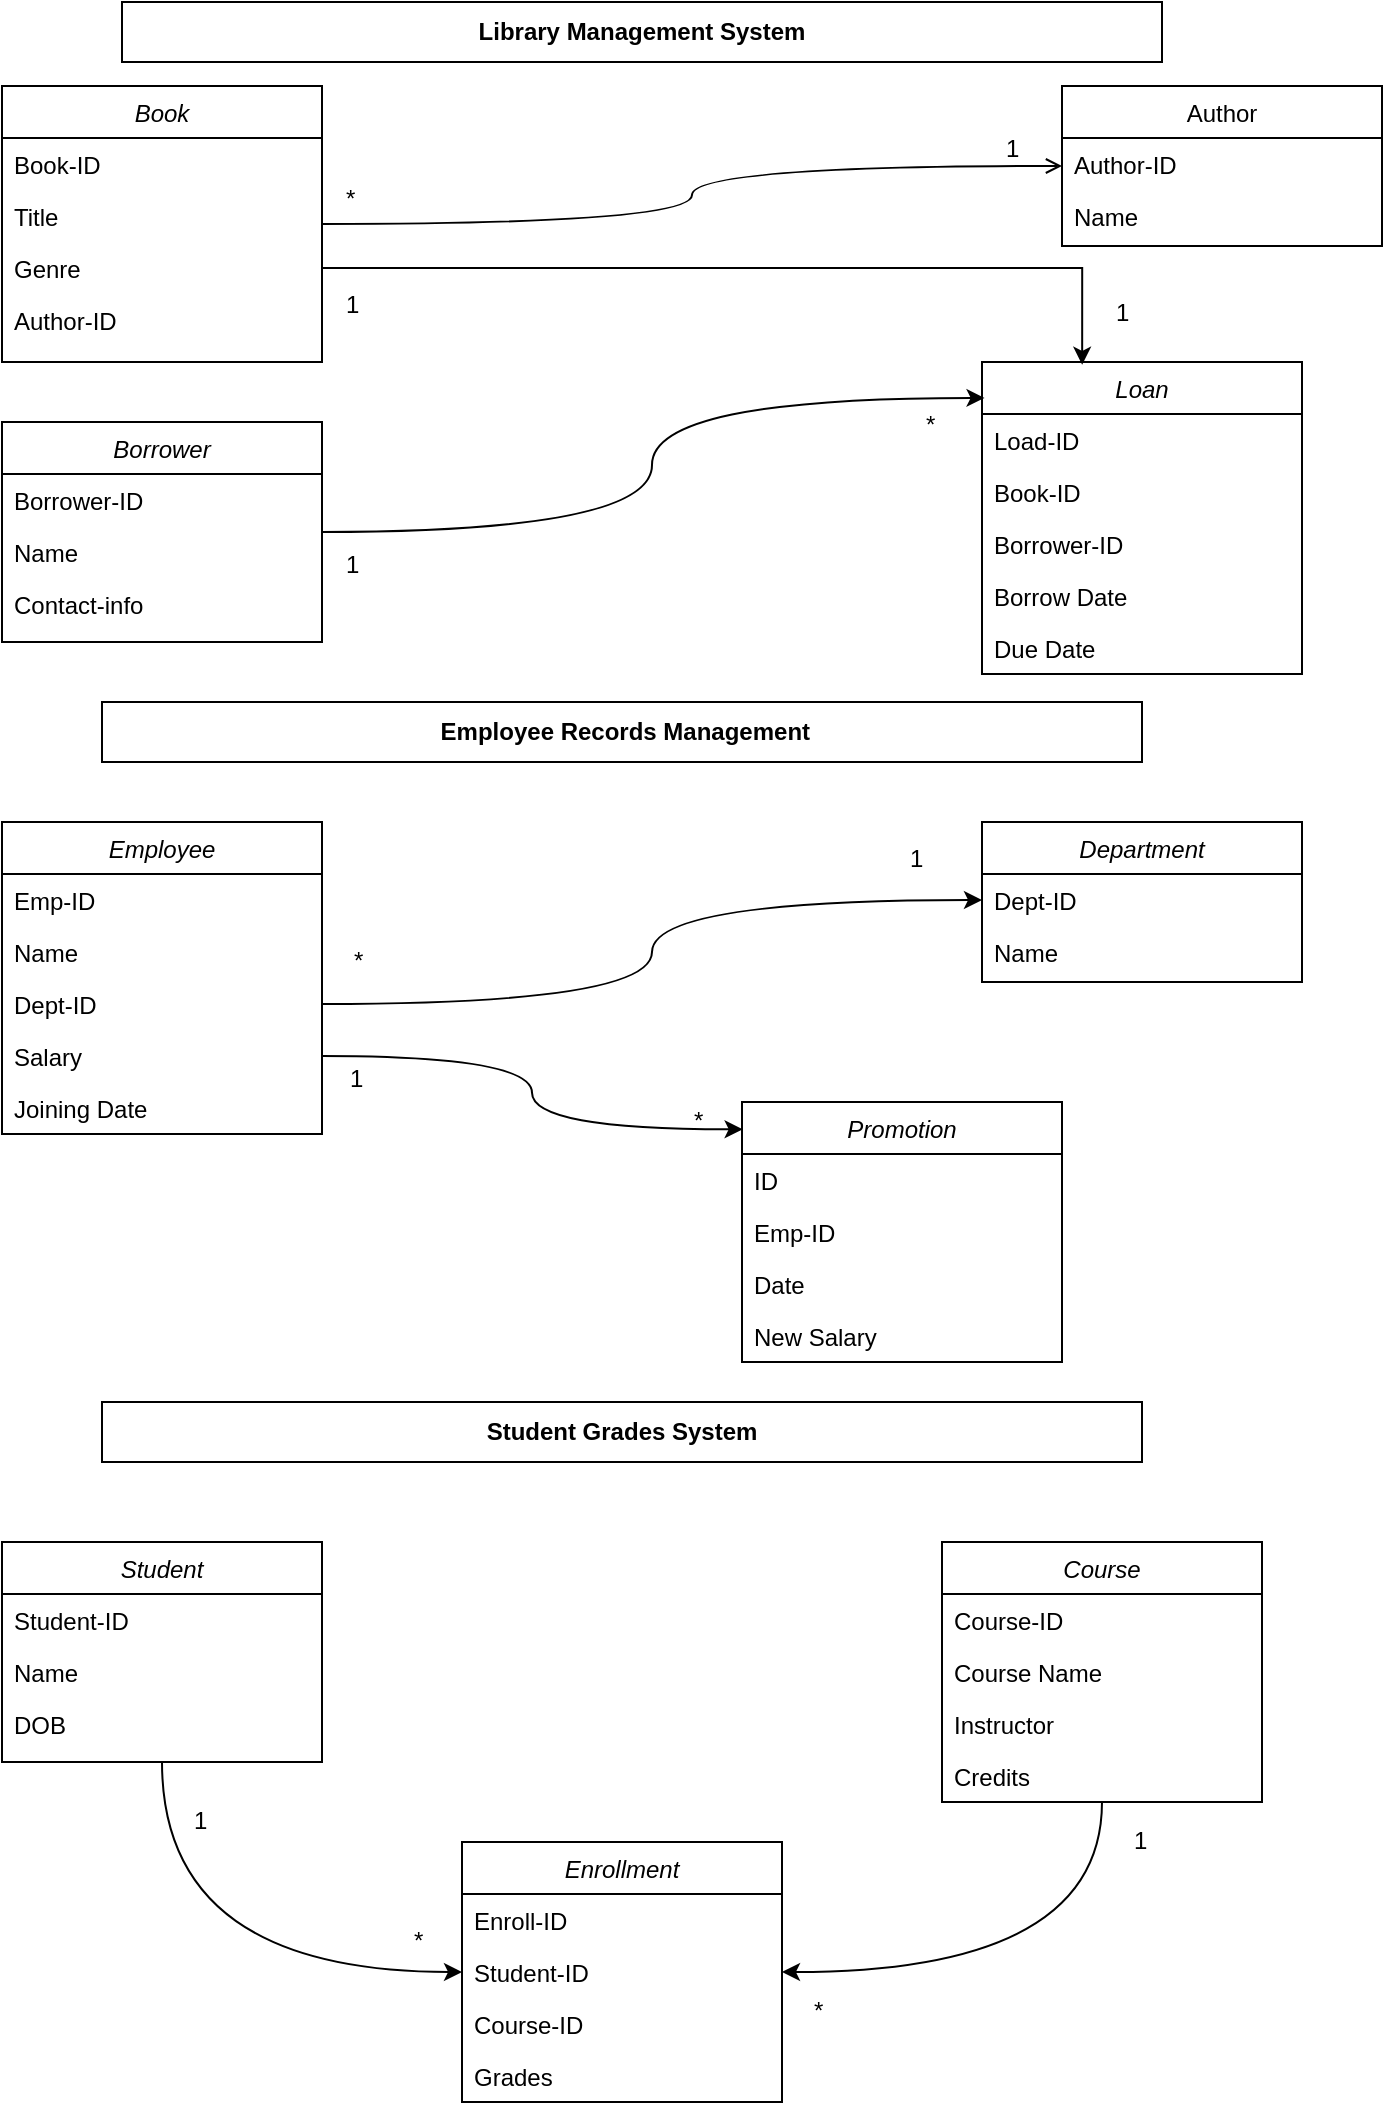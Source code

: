 <mxfile version="26.1.0">
  <diagram id="C5RBs43oDa-KdzZeNtuy" name="Page-1">
    <mxGraphModel grid="1" page="1" gridSize="10" guides="1" tooltips="1" connect="1" arrows="1" fold="1" pageScale="1" pageWidth="827" pageHeight="1169" math="0" shadow="0">
      <root>
        <mxCell id="WIyWlLk6GJQsqaUBKTNV-0" />
        <mxCell id="WIyWlLk6GJQsqaUBKTNV-1" parent="WIyWlLk6GJQsqaUBKTNV-0" />
        <mxCell id="zkfFHV4jXpPFQw0GAbJ--0" value="Book" style="swimlane;fontStyle=2;align=center;verticalAlign=top;childLayout=stackLayout;horizontal=1;startSize=26;horizontalStack=0;resizeParent=1;resizeLast=0;collapsible=1;marginBottom=0;rounded=0;shadow=0;strokeWidth=1;" vertex="1" parent="WIyWlLk6GJQsqaUBKTNV-1">
          <mxGeometry x="80" y="52" width="160" height="138" as="geometry">
            <mxRectangle x="230" y="140" width="160" height="26" as="alternateBounds" />
          </mxGeometry>
        </mxCell>
        <mxCell id="zkfFHV4jXpPFQw0GAbJ--1" value="Book-ID" style="text;align=left;verticalAlign=top;spacingLeft=4;spacingRight=4;overflow=hidden;rotatable=0;points=[[0,0.5],[1,0.5]];portConstraint=eastwest;" vertex="1" parent="zkfFHV4jXpPFQw0GAbJ--0">
          <mxGeometry y="26" width="160" height="26" as="geometry" />
        </mxCell>
        <mxCell id="zkfFHV4jXpPFQw0GAbJ--2" value="Title" style="text;align=left;verticalAlign=top;spacingLeft=4;spacingRight=4;overflow=hidden;rotatable=0;points=[[0,0.5],[1,0.5]];portConstraint=eastwest;rounded=0;shadow=0;html=0;" vertex="1" parent="zkfFHV4jXpPFQw0GAbJ--0">
          <mxGeometry y="52" width="160" height="26" as="geometry" />
        </mxCell>
        <mxCell id="zkfFHV4jXpPFQw0GAbJ--3" value="Genre" style="text;align=left;verticalAlign=top;spacingLeft=4;spacingRight=4;overflow=hidden;rotatable=0;points=[[0,0.5],[1,0.5]];portConstraint=eastwest;rounded=0;shadow=0;html=0;" vertex="1" parent="zkfFHV4jXpPFQw0GAbJ--0">
          <mxGeometry y="78" width="160" height="26" as="geometry" />
        </mxCell>
        <mxCell id="gfVtIdkBbzGBK2X1w4uf-0" value="Author-ID" style="text;align=left;verticalAlign=top;spacingLeft=4;spacingRight=4;overflow=hidden;rotatable=0;points=[[0,0.5],[1,0.5]];portConstraint=eastwest;rounded=0;shadow=0;html=0;" vertex="1" parent="zkfFHV4jXpPFQw0GAbJ--0">
          <mxGeometry y="104" width="160" height="26" as="geometry" />
        </mxCell>
        <mxCell id="zkfFHV4jXpPFQw0GAbJ--17" value="Author" style="swimlane;fontStyle=0;align=center;verticalAlign=top;childLayout=stackLayout;horizontal=1;startSize=26;horizontalStack=0;resizeParent=1;resizeLast=0;collapsible=1;marginBottom=0;rounded=0;shadow=0;strokeWidth=1;" vertex="1" parent="WIyWlLk6GJQsqaUBKTNV-1">
          <mxGeometry x="610" y="52" width="160" height="80" as="geometry">
            <mxRectangle x="550" y="140" width="160" height="26" as="alternateBounds" />
          </mxGeometry>
        </mxCell>
        <mxCell id="zkfFHV4jXpPFQw0GAbJ--18" value="Author-ID" style="text;align=left;verticalAlign=top;spacingLeft=4;spacingRight=4;overflow=hidden;rotatable=0;points=[[0,0.5],[1,0.5]];portConstraint=eastwest;" vertex="1" parent="zkfFHV4jXpPFQw0GAbJ--17">
          <mxGeometry y="26" width="160" height="26" as="geometry" />
        </mxCell>
        <mxCell id="zkfFHV4jXpPFQw0GAbJ--19" value="Name" style="text;align=left;verticalAlign=top;spacingLeft=4;spacingRight=4;overflow=hidden;rotatable=0;points=[[0,0.5],[1,0.5]];portConstraint=eastwest;rounded=0;shadow=0;html=0;" vertex="1" parent="zkfFHV4jXpPFQw0GAbJ--17">
          <mxGeometry y="52" width="160" height="26" as="geometry" />
        </mxCell>
        <mxCell id="zkfFHV4jXpPFQw0GAbJ--26" value="" style="endArrow=open;shadow=0;strokeWidth=1;rounded=0;endFill=1;elbow=vertical;edgeStyle=orthogonalEdgeStyle;curved=1;" edge="1" parent="WIyWlLk6GJQsqaUBKTNV-1" source="zkfFHV4jXpPFQw0GAbJ--0" target="zkfFHV4jXpPFQw0GAbJ--17">
          <mxGeometry x="0.5" y="41" relative="1" as="geometry">
            <mxPoint x="380" y="192" as="sourcePoint" />
            <mxPoint x="540" y="192" as="targetPoint" />
            <mxPoint x="-40" y="32" as="offset" />
          </mxGeometry>
        </mxCell>
        <mxCell id="zkfFHV4jXpPFQw0GAbJ--27" value="*" style="resizable=0;align=left;verticalAlign=bottom;labelBackgroundColor=none;fontSize=12;" connectable="0" vertex="1" parent="zkfFHV4jXpPFQw0GAbJ--26">
          <mxGeometry x="-1" relative="1" as="geometry">
            <mxPoint x="10" y="-4" as="offset" />
          </mxGeometry>
        </mxCell>
        <mxCell id="gfVtIdkBbzGBK2X1w4uf-2" value="Borrower" style="swimlane;fontStyle=2;align=center;verticalAlign=top;childLayout=stackLayout;horizontal=1;startSize=26;horizontalStack=0;resizeParent=1;resizeLast=0;collapsible=1;marginBottom=0;rounded=0;shadow=0;strokeWidth=1;" vertex="1" parent="WIyWlLk6GJQsqaUBKTNV-1">
          <mxGeometry x="80" y="220" width="160" height="110" as="geometry">
            <mxRectangle x="230" y="140" width="160" height="26" as="alternateBounds" />
          </mxGeometry>
        </mxCell>
        <mxCell id="gfVtIdkBbzGBK2X1w4uf-3" value="Borrower-ID" style="text;align=left;verticalAlign=top;spacingLeft=4;spacingRight=4;overflow=hidden;rotatable=0;points=[[0,0.5],[1,0.5]];portConstraint=eastwest;" vertex="1" parent="gfVtIdkBbzGBK2X1w4uf-2">
          <mxGeometry y="26" width="160" height="26" as="geometry" />
        </mxCell>
        <mxCell id="gfVtIdkBbzGBK2X1w4uf-4" value="Name" style="text;align=left;verticalAlign=top;spacingLeft=4;spacingRight=4;overflow=hidden;rotatable=0;points=[[0,0.5],[1,0.5]];portConstraint=eastwest;rounded=0;shadow=0;html=0;" vertex="1" parent="gfVtIdkBbzGBK2X1w4uf-2">
          <mxGeometry y="52" width="160" height="26" as="geometry" />
        </mxCell>
        <mxCell id="gfVtIdkBbzGBK2X1w4uf-5" value="Contact-info" style="text;align=left;verticalAlign=top;spacingLeft=4;spacingRight=4;overflow=hidden;rotatable=0;points=[[0,0.5],[1,0.5]];portConstraint=eastwest;rounded=0;shadow=0;html=0;" vertex="1" parent="gfVtIdkBbzGBK2X1w4uf-2">
          <mxGeometry y="78" width="160" height="26" as="geometry" />
        </mxCell>
        <mxCell id="gfVtIdkBbzGBK2X1w4uf-7" value="Loan" style="swimlane;fontStyle=2;align=center;verticalAlign=top;childLayout=stackLayout;horizontal=1;startSize=26;horizontalStack=0;resizeParent=1;resizeLast=0;collapsible=1;marginBottom=0;rounded=0;shadow=0;strokeWidth=1;" vertex="1" parent="WIyWlLk6GJQsqaUBKTNV-1">
          <mxGeometry x="570" y="190" width="160" height="156" as="geometry">
            <mxRectangle x="230" y="140" width="160" height="26" as="alternateBounds" />
          </mxGeometry>
        </mxCell>
        <mxCell id="gfVtIdkBbzGBK2X1w4uf-8" value="Load-ID" style="text;align=left;verticalAlign=top;spacingLeft=4;spacingRight=4;overflow=hidden;rotatable=0;points=[[0,0.5],[1,0.5]];portConstraint=eastwest;" vertex="1" parent="gfVtIdkBbzGBK2X1w4uf-7">
          <mxGeometry y="26" width="160" height="26" as="geometry" />
        </mxCell>
        <mxCell id="gfVtIdkBbzGBK2X1w4uf-9" value="Book-ID" style="text;align=left;verticalAlign=top;spacingLeft=4;spacingRight=4;overflow=hidden;rotatable=0;points=[[0,0.5],[1,0.5]];portConstraint=eastwest;rounded=0;shadow=0;html=0;" vertex="1" parent="gfVtIdkBbzGBK2X1w4uf-7">
          <mxGeometry y="52" width="160" height="26" as="geometry" />
        </mxCell>
        <mxCell id="gfVtIdkBbzGBK2X1w4uf-13" value="Borrower-ID" style="text;align=left;verticalAlign=top;spacingLeft=4;spacingRight=4;overflow=hidden;rotatable=0;points=[[0,0.5],[1,0.5]];portConstraint=eastwest;rounded=0;shadow=0;html=0;" vertex="1" parent="gfVtIdkBbzGBK2X1w4uf-7">
          <mxGeometry y="78" width="160" height="26" as="geometry" />
        </mxCell>
        <mxCell id="gfVtIdkBbzGBK2X1w4uf-12" value="Borrow Date" style="text;align=left;verticalAlign=top;spacingLeft=4;spacingRight=4;overflow=hidden;rotatable=0;points=[[0,0.5],[1,0.5]];portConstraint=eastwest;rounded=0;shadow=0;html=0;" vertex="1" parent="gfVtIdkBbzGBK2X1w4uf-7">
          <mxGeometry y="104" width="160" height="26" as="geometry" />
        </mxCell>
        <mxCell id="gfVtIdkBbzGBK2X1w4uf-14" value="Due Date" style="text;align=left;verticalAlign=top;spacingLeft=4;spacingRight=4;overflow=hidden;rotatable=0;points=[[0,0.5],[1,0.5]];portConstraint=eastwest;rounded=0;shadow=0;html=0;" vertex="1" parent="gfVtIdkBbzGBK2X1w4uf-7">
          <mxGeometry y="130" width="160" height="26" as="geometry" />
        </mxCell>
        <mxCell id="gfVtIdkBbzGBK2X1w4uf-15" value="1" style="resizable=0;align=left;verticalAlign=bottom;labelBackgroundColor=none;fontSize=12;" connectable="0" vertex="1" parent="WIyWlLk6GJQsqaUBKTNV-1">
          <mxGeometry x="580" y="92" as="geometry" />
        </mxCell>
        <mxCell id="gfVtIdkBbzGBK2X1w4uf-16" style="edgeStyle=orthogonalEdgeStyle;rounded=0;orthogonalLoop=1;jettySize=auto;html=1;entryX=0.008;entryY=0.115;entryDx=0;entryDy=0;entryPerimeter=0;curved=1;" edge="1" parent="WIyWlLk6GJQsqaUBKTNV-1" source="gfVtIdkBbzGBK2X1w4uf-2" target="gfVtIdkBbzGBK2X1w4uf-7">
          <mxGeometry relative="1" as="geometry" />
        </mxCell>
        <mxCell id="4DJhH4v35F-AQ_P_sIas-3" value="1" style="resizable=0;align=left;verticalAlign=bottom;labelBackgroundColor=none;fontSize=12;" connectable="0" vertex="1" parent="WIyWlLk6GJQsqaUBKTNV-1">
          <mxGeometry x="250" y="300" as="geometry" />
        </mxCell>
        <mxCell id="4DJhH4v35F-AQ_P_sIas-4" value="*" style="resizable=0;align=left;verticalAlign=bottom;labelBackgroundColor=none;fontSize=12;" connectable="0" vertex="1" parent="WIyWlLk6GJQsqaUBKTNV-1">
          <mxGeometry x="540" y="230" as="geometry" />
        </mxCell>
        <mxCell id="4DJhH4v35F-AQ_P_sIas-6" style="edgeStyle=orthogonalEdgeStyle;rounded=0;orthogonalLoop=1;jettySize=auto;html=1;exitX=1;exitY=0.5;exitDx=0;exitDy=0;entryX=0.313;entryY=0.009;entryDx=0;entryDy=0;entryPerimeter=0;" edge="1" parent="WIyWlLk6GJQsqaUBKTNV-1" source="zkfFHV4jXpPFQw0GAbJ--3" target="gfVtIdkBbzGBK2X1w4uf-7">
          <mxGeometry relative="1" as="geometry" />
        </mxCell>
        <mxCell id="4DJhH4v35F-AQ_P_sIas-7" value="1" style="resizable=0;align=left;verticalAlign=bottom;labelBackgroundColor=none;fontSize=12;" connectable="0" vertex="1" parent="WIyWlLk6GJQsqaUBKTNV-1">
          <mxGeometry x="250" y="170" as="geometry" />
        </mxCell>
        <mxCell id="4DJhH4v35F-AQ_P_sIas-8" value="1" style="resizable=0;align=left;verticalAlign=bottom;labelBackgroundColor=none;fontSize=12;" connectable="0" vertex="1" parent="WIyWlLk6GJQsqaUBKTNV-1">
          <mxGeometry x="450" y="160" as="geometry">
            <mxPoint x="185" y="14" as="offset" />
          </mxGeometry>
        </mxCell>
        <mxCell id="4DJhH4v35F-AQ_P_sIas-9" value="&lt;b&gt;Library Management System&lt;br/&gt;&lt;/b&gt;" style="text;html=1;align=center;verticalAlign=middle;whiteSpace=wrap;rounded=0;strokeColor=default;" vertex="1" parent="WIyWlLk6GJQsqaUBKTNV-1">
          <mxGeometry x="140" y="10" width="520" height="30" as="geometry" />
        </mxCell>
        <mxCell id="4DJhH4v35F-AQ_P_sIas-11" value="&lt;b&gt;&amp;nbsp;Employee Records Management&lt;/b&gt;" style="text;html=1;align=center;verticalAlign=middle;whiteSpace=wrap;rounded=0;strokeColor=default;" vertex="1" parent="WIyWlLk6GJQsqaUBKTNV-1">
          <mxGeometry x="130" y="360" width="520" height="30" as="geometry" />
        </mxCell>
        <mxCell id="4DJhH4v35F-AQ_P_sIas-20" value="Employee" style="swimlane;fontStyle=2;align=center;verticalAlign=top;childLayout=stackLayout;horizontal=1;startSize=26;horizontalStack=0;resizeParent=1;resizeLast=0;collapsible=1;marginBottom=0;rounded=0;shadow=0;strokeWidth=1;" vertex="1" parent="WIyWlLk6GJQsqaUBKTNV-1">
          <mxGeometry x="80" y="420" width="160" height="156" as="geometry">
            <mxRectangle x="230" y="140" width="160" height="26" as="alternateBounds" />
          </mxGeometry>
        </mxCell>
        <mxCell id="4DJhH4v35F-AQ_P_sIas-21" value="Emp-ID" style="text;align=left;verticalAlign=top;spacingLeft=4;spacingRight=4;overflow=hidden;rotatable=0;points=[[0,0.5],[1,0.5]];portConstraint=eastwest;" vertex="1" parent="4DJhH4v35F-AQ_P_sIas-20">
          <mxGeometry y="26" width="160" height="26" as="geometry" />
        </mxCell>
        <mxCell id="4DJhH4v35F-AQ_P_sIas-22" value="Name" style="text;align=left;verticalAlign=top;spacingLeft=4;spacingRight=4;overflow=hidden;rotatable=0;points=[[0,0.5],[1,0.5]];portConstraint=eastwest;rounded=0;shadow=0;html=0;" vertex="1" parent="4DJhH4v35F-AQ_P_sIas-20">
          <mxGeometry y="52" width="160" height="26" as="geometry" />
        </mxCell>
        <mxCell id="4DJhH4v35F-AQ_P_sIas-23" value="Dept-ID" style="text;align=left;verticalAlign=top;spacingLeft=4;spacingRight=4;overflow=hidden;rotatable=0;points=[[0,0.5],[1,0.5]];portConstraint=eastwest;rounded=0;shadow=0;html=0;" vertex="1" parent="4DJhH4v35F-AQ_P_sIas-20">
          <mxGeometry y="78" width="160" height="26" as="geometry" />
        </mxCell>
        <mxCell id="4DJhH4v35F-AQ_P_sIas-24" value="Salary " style="text;align=left;verticalAlign=top;spacingLeft=4;spacingRight=4;overflow=hidden;rotatable=0;points=[[0,0.5],[1,0.5]];portConstraint=eastwest;rounded=0;shadow=0;html=0;" vertex="1" parent="4DJhH4v35F-AQ_P_sIas-20">
          <mxGeometry y="104" width="160" height="26" as="geometry" />
        </mxCell>
        <mxCell id="4DJhH4v35F-AQ_P_sIas-25" value="Joining Date" style="text;align=left;verticalAlign=top;spacingLeft=4;spacingRight=4;overflow=hidden;rotatable=0;points=[[0,0.5],[1,0.5]];portConstraint=eastwest;rounded=0;shadow=0;html=0;" vertex="1" parent="4DJhH4v35F-AQ_P_sIas-20">
          <mxGeometry y="130" width="160" height="26" as="geometry" />
        </mxCell>
        <mxCell id="4DJhH4v35F-AQ_P_sIas-26" value="Department" style="swimlane;fontStyle=2;align=center;verticalAlign=top;childLayout=stackLayout;horizontal=1;startSize=26;horizontalStack=0;resizeParent=1;resizeLast=0;collapsible=1;marginBottom=0;rounded=0;shadow=0;strokeWidth=1;" vertex="1" parent="WIyWlLk6GJQsqaUBKTNV-1">
          <mxGeometry x="570" y="420" width="160" height="80" as="geometry">
            <mxRectangle x="230" y="140" width="160" height="26" as="alternateBounds" />
          </mxGeometry>
        </mxCell>
        <mxCell id="4DJhH4v35F-AQ_P_sIas-27" value="Dept-ID" style="text;align=left;verticalAlign=top;spacingLeft=4;spacingRight=4;overflow=hidden;rotatable=0;points=[[0,0.5],[1,0.5]];portConstraint=eastwest;" vertex="1" parent="4DJhH4v35F-AQ_P_sIas-26">
          <mxGeometry y="26" width="160" height="26" as="geometry" />
        </mxCell>
        <mxCell id="4DJhH4v35F-AQ_P_sIas-28" value="Name" style="text;align=left;verticalAlign=top;spacingLeft=4;spacingRight=4;overflow=hidden;rotatable=0;points=[[0,0.5],[1,0.5]];portConstraint=eastwest;rounded=0;shadow=0;html=0;" vertex="1" parent="4DJhH4v35F-AQ_P_sIas-26">
          <mxGeometry y="52" width="160" height="26" as="geometry" />
        </mxCell>
        <mxCell id="4DJhH4v35F-AQ_P_sIas-32" style="edgeStyle=orthogonalEdgeStyle;rounded=0;orthogonalLoop=1;jettySize=auto;html=1;exitX=1;exitY=0.5;exitDx=0;exitDy=0;entryX=0;entryY=0.5;entryDx=0;entryDy=0;curved=1;" edge="1" parent="WIyWlLk6GJQsqaUBKTNV-1" source="4DJhH4v35F-AQ_P_sIas-23" target="4DJhH4v35F-AQ_P_sIas-27">
          <mxGeometry relative="1" as="geometry" />
        </mxCell>
        <mxCell id="4DJhH4v35F-AQ_P_sIas-34" value="1" style="resizable=0;align=left;verticalAlign=bottom;labelBackgroundColor=none;fontSize=12;" connectable="0" vertex="1" parent="WIyWlLk6GJQsqaUBKTNV-1">
          <mxGeometry x="370" y="300" as="geometry">
            <mxPoint x="162" y="147" as="offset" />
          </mxGeometry>
        </mxCell>
        <mxCell id="4DJhH4v35F-AQ_P_sIas-35" value="*" style="resizable=0;align=left;verticalAlign=bottom;labelBackgroundColor=none;fontSize=12;" connectable="0" vertex="1" parent="WIyWlLk6GJQsqaUBKTNV-1">
          <mxGeometry x="270" y="320" as="geometry">
            <mxPoint x="-16" y="178" as="offset" />
          </mxGeometry>
        </mxCell>
        <mxCell id="4DJhH4v35F-AQ_P_sIas-37" value="Promotion" style="swimlane;fontStyle=2;align=center;verticalAlign=top;childLayout=stackLayout;horizontal=1;startSize=26;horizontalStack=0;resizeParent=1;resizeLast=0;collapsible=1;marginBottom=0;rounded=0;shadow=0;strokeWidth=1;" vertex="1" parent="WIyWlLk6GJQsqaUBKTNV-1">
          <mxGeometry x="450" y="560" width="160" height="130" as="geometry">
            <mxRectangle x="230" y="140" width="160" height="26" as="alternateBounds" />
          </mxGeometry>
        </mxCell>
        <mxCell id="4DJhH4v35F-AQ_P_sIas-38" value="ID" style="text;align=left;verticalAlign=top;spacingLeft=4;spacingRight=4;overflow=hidden;rotatable=0;points=[[0,0.5],[1,0.5]];portConstraint=eastwest;" vertex="1" parent="4DJhH4v35F-AQ_P_sIas-37">
          <mxGeometry y="26" width="160" height="26" as="geometry" />
        </mxCell>
        <mxCell id="4DJhH4v35F-AQ_P_sIas-39" value="Emp-ID" style="text;align=left;verticalAlign=top;spacingLeft=4;spacingRight=4;overflow=hidden;rotatable=0;points=[[0,0.5],[1,0.5]];portConstraint=eastwest;rounded=0;shadow=0;html=0;" vertex="1" parent="4DJhH4v35F-AQ_P_sIas-37">
          <mxGeometry y="52" width="160" height="26" as="geometry" />
        </mxCell>
        <mxCell id="4DJhH4v35F-AQ_P_sIas-41" value="Date" style="text;align=left;verticalAlign=top;spacingLeft=4;spacingRight=4;overflow=hidden;rotatable=0;points=[[0,0.5],[1,0.5]];portConstraint=eastwest;rounded=0;shadow=0;html=0;" vertex="1" parent="4DJhH4v35F-AQ_P_sIas-37">
          <mxGeometry y="78" width="160" height="26" as="geometry" />
        </mxCell>
        <mxCell id="4DJhH4v35F-AQ_P_sIas-43" value="New Salary" style="text;align=left;verticalAlign=top;spacingLeft=4;spacingRight=4;overflow=hidden;rotatable=0;points=[[0,0.5],[1,0.5]];portConstraint=eastwest;rounded=0;shadow=0;html=0;" vertex="1" parent="4DJhH4v35F-AQ_P_sIas-37">
          <mxGeometry y="104" width="160" height="26" as="geometry" />
        </mxCell>
        <mxCell id="4DJhH4v35F-AQ_P_sIas-46" style="edgeStyle=orthogonalEdgeStyle;rounded=0;orthogonalLoop=1;jettySize=auto;html=1;exitX=1;exitY=0.5;exitDx=0;exitDy=0;entryX=0.002;entryY=0.105;entryDx=0;entryDy=0;entryPerimeter=0;curved=1;" edge="1" parent="WIyWlLk6GJQsqaUBKTNV-1" source="4DJhH4v35F-AQ_P_sIas-24" target="4DJhH4v35F-AQ_P_sIas-37">
          <mxGeometry relative="1" as="geometry" />
        </mxCell>
        <mxCell id="4DJhH4v35F-AQ_P_sIas-47" value="1" style="resizable=0;align=left;verticalAlign=bottom;labelBackgroundColor=none;fontSize=12;" connectable="0" vertex="1" parent="WIyWlLk6GJQsqaUBKTNV-1">
          <mxGeometry x="90" y="410" as="geometry">
            <mxPoint x="162" y="147" as="offset" />
          </mxGeometry>
        </mxCell>
        <mxCell id="4DJhH4v35F-AQ_P_sIas-48" value="*" style="resizable=0;align=left;verticalAlign=bottom;labelBackgroundColor=none;fontSize=12;" connectable="0" vertex="1" parent="WIyWlLk6GJQsqaUBKTNV-1">
          <mxGeometry x="440" y="400" as="geometry">
            <mxPoint x="-16" y="178" as="offset" />
          </mxGeometry>
        </mxCell>
        <mxCell id="4DJhH4v35F-AQ_P_sIas-49" value="&lt;b&gt;Student Grades System&lt;/b&gt;" style="text;html=1;align=center;verticalAlign=middle;whiteSpace=wrap;rounded=0;strokeColor=default;" vertex="1" parent="WIyWlLk6GJQsqaUBKTNV-1">
          <mxGeometry x="130" y="710" width="520" height="30" as="geometry" />
        </mxCell>
        <mxCell id="4DJhH4v35F-AQ_P_sIas-68" style="edgeStyle=orthogonalEdgeStyle;rounded=0;orthogonalLoop=1;jettySize=auto;html=1;exitX=0.5;exitY=1;exitDx=0;exitDy=0;entryX=0;entryY=0.5;entryDx=0;entryDy=0;curved=1;" edge="1" parent="WIyWlLk6GJQsqaUBKTNV-1" source="4DJhH4v35F-AQ_P_sIas-50" target="4DJhH4v35F-AQ_P_sIas-63">
          <mxGeometry relative="1" as="geometry" />
        </mxCell>
        <mxCell id="4DJhH4v35F-AQ_P_sIas-50" value="Student" style="swimlane;fontStyle=2;align=center;verticalAlign=top;childLayout=stackLayout;horizontal=1;startSize=26;horizontalStack=0;resizeParent=1;resizeLast=0;collapsible=1;marginBottom=0;rounded=0;shadow=0;strokeWidth=1;" vertex="1" parent="WIyWlLk6GJQsqaUBKTNV-1">
          <mxGeometry x="80" y="780" width="160" height="110" as="geometry">
            <mxRectangle x="230" y="140" width="160" height="26" as="alternateBounds" />
          </mxGeometry>
        </mxCell>
        <mxCell id="4DJhH4v35F-AQ_P_sIas-51" value="Student-ID" style="text;align=left;verticalAlign=top;spacingLeft=4;spacingRight=4;overflow=hidden;rotatable=0;points=[[0,0.5],[1,0.5]];portConstraint=eastwest;" vertex="1" parent="4DJhH4v35F-AQ_P_sIas-50">
          <mxGeometry y="26" width="160" height="26" as="geometry" />
        </mxCell>
        <mxCell id="4DJhH4v35F-AQ_P_sIas-52" value="Name" style="text;align=left;verticalAlign=top;spacingLeft=4;spacingRight=4;overflow=hidden;rotatable=0;points=[[0,0.5],[1,0.5]];portConstraint=eastwest;rounded=0;shadow=0;html=0;" vertex="1" parent="4DJhH4v35F-AQ_P_sIas-50">
          <mxGeometry y="52" width="160" height="26" as="geometry" />
        </mxCell>
        <mxCell id="4DJhH4v35F-AQ_P_sIas-53" value="DOB" style="text;align=left;verticalAlign=top;spacingLeft=4;spacingRight=4;overflow=hidden;rotatable=0;points=[[0,0.5],[1,0.5]];portConstraint=eastwest;rounded=0;shadow=0;html=0;" vertex="1" parent="4DJhH4v35F-AQ_P_sIas-50">
          <mxGeometry y="78" width="160" height="26" as="geometry" />
        </mxCell>
        <mxCell id="4DJhH4v35F-AQ_P_sIas-66" style="edgeStyle=orthogonalEdgeStyle;rounded=0;orthogonalLoop=1;jettySize=auto;html=1;entryX=1;entryY=0.5;entryDx=0;entryDy=0;curved=1;" edge="1" parent="WIyWlLk6GJQsqaUBKTNV-1" source="4DJhH4v35F-AQ_P_sIas-56" target="4DJhH4v35F-AQ_P_sIas-63">
          <mxGeometry relative="1" as="geometry" />
        </mxCell>
        <mxCell id="4DJhH4v35F-AQ_P_sIas-56" value="Course" style="swimlane;fontStyle=2;align=center;verticalAlign=top;childLayout=stackLayout;horizontal=1;startSize=26;horizontalStack=0;resizeParent=1;resizeLast=0;collapsible=1;marginBottom=0;rounded=0;shadow=0;strokeWidth=1;" vertex="1" parent="WIyWlLk6GJQsqaUBKTNV-1">
          <mxGeometry x="550" y="780" width="160" height="130" as="geometry">
            <mxRectangle x="230" y="140" width="160" height="26" as="alternateBounds" />
          </mxGeometry>
        </mxCell>
        <mxCell id="4DJhH4v35F-AQ_P_sIas-57" value="Course-ID" style="text;align=left;verticalAlign=top;spacingLeft=4;spacingRight=4;overflow=hidden;rotatable=0;points=[[0,0.5],[1,0.5]];portConstraint=eastwest;" vertex="1" parent="4DJhH4v35F-AQ_P_sIas-56">
          <mxGeometry y="26" width="160" height="26" as="geometry" />
        </mxCell>
        <mxCell id="4DJhH4v35F-AQ_P_sIas-58" value="Course Name" style="text;align=left;verticalAlign=top;spacingLeft=4;spacingRight=4;overflow=hidden;rotatable=0;points=[[0,0.5],[1,0.5]];portConstraint=eastwest;rounded=0;shadow=0;html=0;" vertex="1" parent="4DJhH4v35F-AQ_P_sIas-56">
          <mxGeometry y="52" width="160" height="26" as="geometry" />
        </mxCell>
        <mxCell id="4DJhH4v35F-AQ_P_sIas-59" value="Instructor" style="text;align=left;verticalAlign=top;spacingLeft=4;spacingRight=4;overflow=hidden;rotatable=0;points=[[0,0.5],[1,0.5]];portConstraint=eastwest;rounded=0;shadow=0;html=0;" vertex="1" parent="4DJhH4v35F-AQ_P_sIas-56">
          <mxGeometry y="78" width="160" height="26" as="geometry" />
        </mxCell>
        <mxCell id="4DJhH4v35F-AQ_P_sIas-60" value="Credits" style="text;align=left;verticalAlign=top;spacingLeft=4;spacingRight=4;overflow=hidden;rotatable=0;points=[[0,0.5],[1,0.5]];portConstraint=eastwest;rounded=0;shadow=0;html=0;" vertex="1" parent="4DJhH4v35F-AQ_P_sIas-56">
          <mxGeometry y="104" width="160" height="26" as="geometry" />
        </mxCell>
        <mxCell id="4DJhH4v35F-AQ_P_sIas-61" value="Enrollment" style="swimlane;fontStyle=2;align=center;verticalAlign=top;childLayout=stackLayout;horizontal=1;startSize=26;horizontalStack=0;resizeParent=1;resizeLast=0;collapsible=1;marginBottom=0;rounded=0;shadow=0;strokeWidth=1;" vertex="1" parent="WIyWlLk6GJQsqaUBKTNV-1">
          <mxGeometry x="310" y="930" width="160" height="130" as="geometry">
            <mxRectangle x="230" y="140" width="160" height="26" as="alternateBounds" />
          </mxGeometry>
        </mxCell>
        <mxCell id="4DJhH4v35F-AQ_P_sIas-62" value="Enroll-ID" style="text;align=left;verticalAlign=top;spacingLeft=4;spacingRight=4;overflow=hidden;rotatable=0;points=[[0,0.5],[1,0.5]];portConstraint=eastwest;" vertex="1" parent="4DJhH4v35F-AQ_P_sIas-61">
          <mxGeometry y="26" width="160" height="26" as="geometry" />
        </mxCell>
        <mxCell id="4DJhH4v35F-AQ_P_sIas-63" value="Student-ID" style="text;align=left;verticalAlign=top;spacingLeft=4;spacingRight=4;overflow=hidden;rotatable=0;points=[[0,0.5],[1,0.5]];portConstraint=eastwest;rounded=0;shadow=0;html=0;" vertex="1" parent="4DJhH4v35F-AQ_P_sIas-61">
          <mxGeometry y="52" width="160" height="26" as="geometry" />
        </mxCell>
        <mxCell id="4DJhH4v35F-AQ_P_sIas-64" value="Course-ID" style="text;align=left;verticalAlign=top;spacingLeft=4;spacingRight=4;overflow=hidden;rotatable=0;points=[[0,0.5],[1,0.5]];portConstraint=eastwest;rounded=0;shadow=0;html=0;" vertex="1" parent="4DJhH4v35F-AQ_P_sIas-61">
          <mxGeometry y="78" width="160" height="26" as="geometry" />
        </mxCell>
        <mxCell id="4DJhH4v35F-AQ_P_sIas-65" value="Grades" style="text;align=left;verticalAlign=top;spacingLeft=4;spacingRight=4;overflow=hidden;rotatable=0;points=[[0,0.5],[1,0.5]];portConstraint=eastwest;rounded=0;shadow=0;html=0;" vertex="1" parent="4DJhH4v35F-AQ_P_sIas-61">
          <mxGeometry y="104" width="160" height="26" as="geometry" />
        </mxCell>
        <mxCell id="4DJhH4v35F-AQ_P_sIas-69" value="*" style="resizable=0;align=left;verticalAlign=bottom;labelBackgroundColor=none;fontSize=12;" connectable="0" vertex="1" parent="WIyWlLk6GJQsqaUBKTNV-1">
          <mxGeometry x="300" y="810" as="geometry">
            <mxPoint x="-16" y="178" as="offset" />
          </mxGeometry>
        </mxCell>
        <mxCell id="4DJhH4v35F-AQ_P_sIas-70" value="1" style="resizable=0;align=left;verticalAlign=bottom;labelBackgroundColor=none;fontSize=12;" connectable="0" vertex="1" parent="WIyWlLk6GJQsqaUBKTNV-1">
          <mxGeometry x="190" y="750" as="geometry">
            <mxPoint x="-16" y="178" as="offset" />
          </mxGeometry>
        </mxCell>
        <mxCell id="4DJhH4v35F-AQ_P_sIas-71" value="1" style="resizable=0;align=left;verticalAlign=bottom;labelBackgroundColor=none;fontSize=12;" connectable="0" vertex="1" parent="WIyWlLk6GJQsqaUBKTNV-1">
          <mxGeometry x="660" y="760" as="geometry">
            <mxPoint x="-16" y="178" as="offset" />
          </mxGeometry>
        </mxCell>
        <mxCell id="4DJhH4v35F-AQ_P_sIas-72" value="*" style="resizable=0;align=left;verticalAlign=bottom;labelBackgroundColor=none;fontSize=12;" connectable="0" vertex="1" parent="WIyWlLk6GJQsqaUBKTNV-1">
          <mxGeometry x="500" y="845" as="geometry">
            <mxPoint x="-16" y="178" as="offset" />
          </mxGeometry>
        </mxCell>
      </root>
    </mxGraphModel>
  </diagram>
</mxfile>
